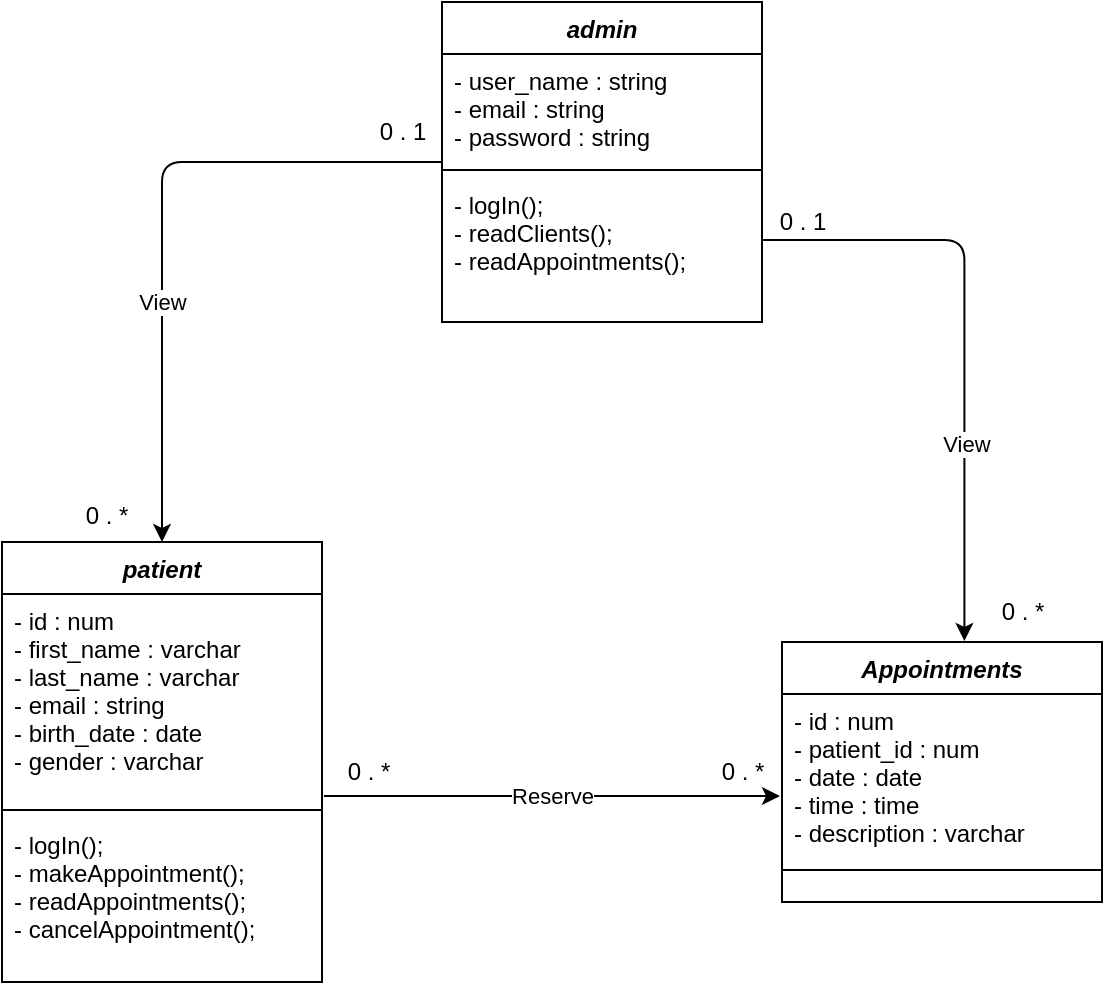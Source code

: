 <mxfile>
    <diagram id="pLpTvyrq2_abH5yHj1d9" name="Page-1">
        <mxGraphModel dx="629" dy="562" grid="1" gridSize="10" guides="1" tooltips="1" connect="1" arrows="1" fold="1" page="1" pageScale="1" pageWidth="850" pageHeight="1100" math="0" shadow="0">
            <root>
                <mxCell id="0"/>
                <mxCell id="1" parent="0"/>
                <mxCell id="55" value="View" style="edgeStyle=orthogonalEdgeStyle;html=1;entryX=0.5;entryY=0;entryDx=0;entryDy=0;" parent="1" source="40" target="44" edge="1">
                    <mxGeometry x="0.273" relative="1" as="geometry">
                        <mxPoint as="offset"/>
                    </mxGeometry>
                </mxCell>
                <mxCell id="40" value="admin" style="swimlane;fontStyle=3;align=center;verticalAlign=top;childLayout=stackLayout;horizontal=1;startSize=26;horizontalStack=0;resizeParent=1;resizeLast=0;collapsible=1;marginBottom=0;rounded=0;shadow=0;strokeWidth=1;" parent="1" vertex="1">
                    <mxGeometry x="370" y="130" width="160" height="160" as="geometry">
                        <mxRectangle x="230" y="140" width="160" height="26" as="alternateBounds"/>
                    </mxGeometry>
                </mxCell>
                <mxCell id="41" value="- user_name : string&#10;- email : string &#10;- password : string" style="text;align=left;verticalAlign=top;spacingLeft=4;spacingRight=4;overflow=hidden;rotatable=0;points=[[0,0.5],[1,0.5]];portConstraint=eastwest;rounded=0;shadow=0;html=0;" parent="40" vertex="1">
                    <mxGeometry y="26" width="160" height="54" as="geometry"/>
                </mxCell>
                <mxCell id="42" value="" style="line;html=1;strokeWidth=1;align=left;verticalAlign=middle;spacingTop=-1;spacingLeft=3;spacingRight=3;rotatable=0;labelPosition=right;points=[];portConstraint=eastwest;" parent="40" vertex="1">
                    <mxGeometry y="80" width="160" height="8" as="geometry"/>
                </mxCell>
                <mxCell id="43" value="- logIn();&#10;- readClients();&#10;- readAppointments();" style="text;align=left;verticalAlign=top;spacingLeft=4;spacingRight=4;overflow=hidden;rotatable=0;points=[[0,0.5],[1,0.5]];portConstraint=eastwest;" parent="40" vertex="1">
                    <mxGeometry y="88" width="160" height="62" as="geometry"/>
                </mxCell>
                <mxCell id="44" value="patient" style="swimlane;fontStyle=3;align=center;verticalAlign=top;childLayout=stackLayout;horizontal=1;startSize=26;horizontalStack=0;resizeParent=1;resizeLast=0;collapsible=1;marginBottom=0;rounded=0;shadow=0;strokeWidth=1;" parent="1" vertex="1">
                    <mxGeometry x="150" y="400" width="160" height="220" as="geometry">
                        <mxRectangle x="230" y="140" width="160" height="26" as="alternateBounds"/>
                    </mxGeometry>
                </mxCell>
                <mxCell id="45" value="- id : num&#10;- first_name : varchar&#10;- last_name : varchar&#10;- email : string &#10;- birth_date : date&#10;- gender : varchar" style="text;align=left;verticalAlign=top;spacingLeft=4;spacingRight=4;overflow=hidden;rotatable=0;points=[[0,0.5],[1,0.5]];portConstraint=eastwest;rounded=0;shadow=0;html=0;" parent="44" vertex="1">
                    <mxGeometry y="26" width="160" height="104" as="geometry"/>
                </mxCell>
                <mxCell id="46" value="" style="line;html=1;strokeWidth=1;align=left;verticalAlign=middle;spacingTop=-1;spacingLeft=3;spacingRight=3;rotatable=0;labelPosition=right;points=[];portConstraint=eastwest;" parent="44" vertex="1">
                    <mxGeometry y="130" width="160" height="8" as="geometry"/>
                </mxCell>
                <mxCell id="47" value="- logIn();&#10;- makeAppointment();&#10;- readAppointments();&#10;- cancelAppointment();" style="text;align=left;verticalAlign=top;spacingLeft=4;spacingRight=4;overflow=hidden;rotatable=0;points=[[0,0.5],[1,0.5]];portConstraint=eastwest;" parent="44" vertex="1">
                    <mxGeometry y="138" width="160" height="82" as="geometry"/>
                </mxCell>
                <mxCell id="48" value="Appointments" style="swimlane;fontStyle=3;align=center;verticalAlign=top;childLayout=stackLayout;horizontal=1;startSize=26;horizontalStack=0;resizeParent=1;resizeLast=0;collapsible=1;marginBottom=0;rounded=0;shadow=0;strokeWidth=1;" parent="1" vertex="1">
                    <mxGeometry x="540" y="450" width="160" height="130" as="geometry">
                        <mxRectangle x="230" y="140" width="160" height="26" as="alternateBounds"/>
                    </mxGeometry>
                </mxCell>
                <mxCell id="49" value="- id : num&#10;- patient_id : num&#10;- date : date&#10;- time : time&#10;- description : varchar&#10;" style="text;align=left;verticalAlign=top;spacingLeft=4;spacingRight=4;overflow=hidden;rotatable=0;points=[[0,0.5],[1,0.5]];portConstraint=eastwest;rounded=0;shadow=0;html=0;" parent="48" vertex="1">
                    <mxGeometry y="26" width="160" height="84" as="geometry"/>
                </mxCell>
                <mxCell id="50" value="" style="line;html=1;strokeWidth=1;align=left;verticalAlign=middle;spacingTop=-1;spacingLeft=3;spacingRight=3;rotatable=0;labelPosition=right;points=[];portConstraint=eastwest;" parent="48" vertex="1">
                    <mxGeometry y="110" width="160" height="8" as="geometry"/>
                </mxCell>
                <mxCell id="52" value="Reserve" style="edgeStyle=none;html=1;exitX=1.006;exitY=0.99;exitDx=0;exitDy=0;exitPerimeter=0;" parent="1" edge="1">
                    <mxGeometry relative="1" as="geometry">
                        <mxPoint x="310.96" y="526.96" as="sourcePoint"/>
                        <mxPoint x="539" y="527" as="targetPoint"/>
                    </mxGeometry>
                </mxCell>
                <mxCell id="53" value="0 . *" style="text;html=1;align=center;verticalAlign=middle;resizable=0;points=[];autosize=1;strokeColor=none;fillColor=none;" parent="1" vertex="1">
                    <mxGeometry x="313" y="505" width="40" height="20" as="geometry"/>
                </mxCell>
                <mxCell id="54" value="0 . *" style="text;html=1;align=center;verticalAlign=middle;resizable=0;points=[];autosize=1;strokeColor=none;fillColor=none;" parent="1" vertex="1">
                    <mxGeometry x="500" y="505" width="40" height="20" as="geometry"/>
                </mxCell>
                <mxCell id="56" style="edgeStyle=orthogonalEdgeStyle;html=1;entryX=0.57;entryY=-0.004;entryDx=0;entryDy=0;entryPerimeter=0;" parent="1" source="43" target="48" edge="1">
                    <mxGeometry relative="1" as="geometry"/>
                </mxCell>
                <mxCell id="57" value="View" style="edgeLabel;html=1;align=center;verticalAlign=middle;resizable=0;points=[];" parent="56" vertex="1" connectable="0">
                    <mxGeometry x="0.022" y="1" relative="1" as="geometry">
                        <mxPoint y="49" as="offset"/>
                    </mxGeometry>
                </mxCell>
                <mxCell id="58" value="0 . 1" style="text;html=1;align=center;verticalAlign=middle;resizable=0;points=[];autosize=1;strokeColor=none;fillColor=none;" parent="1" vertex="1">
                    <mxGeometry x="530" y="230" width="40" height="20" as="geometry"/>
                </mxCell>
                <mxCell id="60" value="0 . *" style="text;html=1;align=center;verticalAlign=middle;resizable=0;points=[];autosize=1;strokeColor=none;fillColor=none;" parent="1" vertex="1">
                    <mxGeometry x="640" y="425" width="40" height="20" as="geometry"/>
                </mxCell>
                <mxCell id="61" value="0 . *" style="text;html=1;align=center;verticalAlign=middle;resizable=0;points=[];autosize=1;strokeColor=none;fillColor=none;" parent="1" vertex="1">
                    <mxGeometry x="182" y="377" width="40" height="20" as="geometry"/>
                </mxCell>
                <mxCell id="62" value="0 . 1" style="text;html=1;align=center;verticalAlign=middle;resizable=0;points=[];autosize=1;strokeColor=none;fillColor=none;" parent="1" vertex="1">
                    <mxGeometry x="330" y="185" width="40" height="20" as="geometry"/>
                </mxCell>
            </root>
        </mxGraphModel>
    </diagram>
</mxfile>